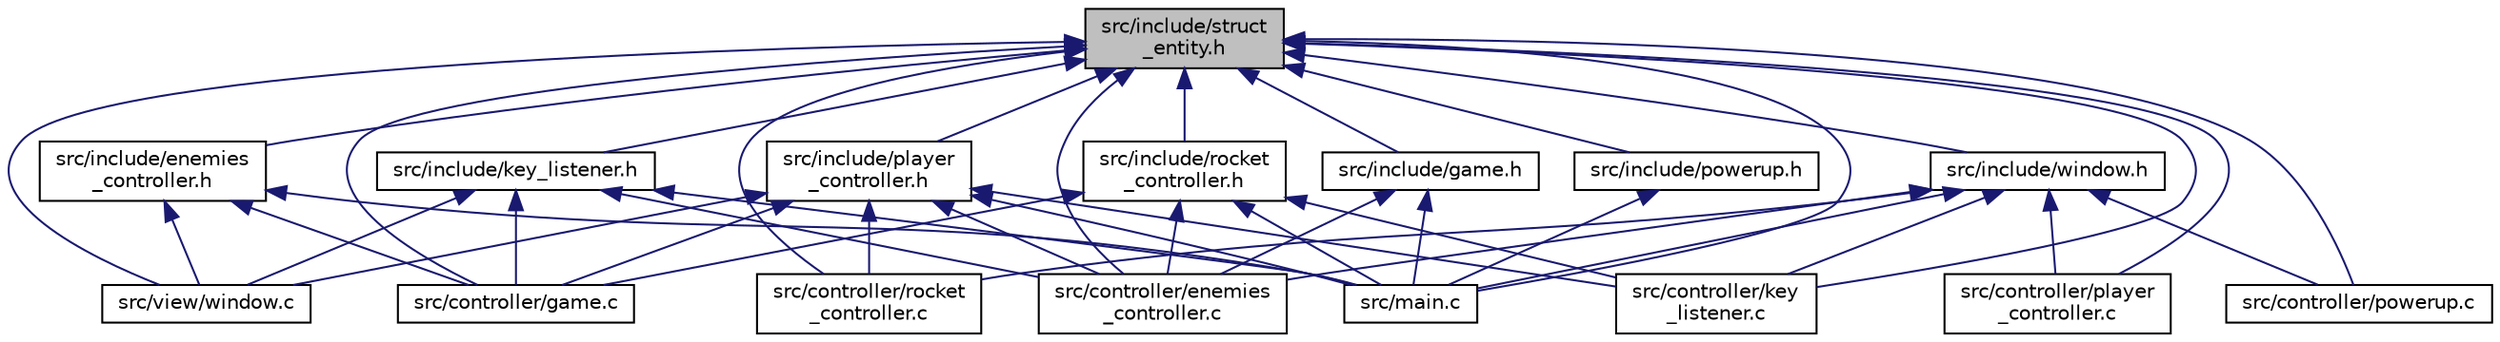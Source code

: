 digraph "src/include/struct_entity.h"
{
 // LATEX_PDF_SIZE
  edge [fontname="Helvetica",fontsize="10",labelfontname="Helvetica",labelfontsize="10"];
  node [fontname="Helvetica",fontsize="10",shape=record];
  Node1 [label="src/include/struct\l_entity.h",height=0.2,width=0.4,color="black", fillcolor="grey75", style="filled", fontcolor="black",tooltip="contains all the structure of the game"];
  Node1 -> Node2 [dir="back",color="midnightblue",fontsize="10",style="solid"];
  Node2 [label="src/controller/enemies\l_controller.c",height=0.2,width=0.4,color="black", fillcolor="white", style="filled",URL="$enemies__controller_8c.html",tooltip="It's the controller of the enemies."];
  Node1 -> Node3 [dir="back",color="midnightblue",fontsize="10",style="solid"];
  Node3 [label="src/include/key_listener.h",height=0.2,width=0.4,color="black", fillcolor="white", style="filled",URL="$key__listener_8h.html",tooltip=" "];
  Node3 -> Node2 [dir="back",color="midnightblue",fontsize="10",style="solid"];
  Node3 -> Node4 [dir="back",color="midnightblue",fontsize="10",style="solid"];
  Node4 [label="src/controller/game.c",height=0.2,width=0.4,color="black", fillcolor="white", style="filled",URL="$game_8c.html",tooltip="It's the controller of the structure game and the utils functions."];
  Node3 -> Node5 [dir="back",color="midnightblue",fontsize="10",style="solid"];
  Node5 [label="src/main.c",height=0.2,width=0.4,color="black", fillcolor="white", style="filled",URL="$main_8c.html",tooltip="Main file of the project."];
  Node3 -> Node6 [dir="back",color="midnightblue",fontsize="10",style="solid"];
  Node6 [label="src/view/window.c",height=0.2,width=0.4,color="black", fillcolor="white", style="filled",URL="$window_8c.html",tooltip="It's the view of the game."];
  Node1 -> Node7 [dir="back",color="midnightblue",fontsize="10",style="solid"];
  Node7 [label="src/include/player\l_controller.h",height=0.2,width=0.4,color="black", fillcolor="white", style="filled",URL="$player__controller_8h.html",tooltip=" "];
  Node7 -> Node2 [dir="back",color="midnightblue",fontsize="10",style="solid"];
  Node7 -> Node4 [dir="back",color="midnightblue",fontsize="10",style="solid"];
  Node7 -> Node8 [dir="back",color="midnightblue",fontsize="10",style="solid"];
  Node8 [label="src/controller/key\l_listener.c",height=0.2,width=0.4,color="black", fillcolor="white", style="filled",URL="$key__listener_8c.html",tooltip="It's the keyboard listener of the game."];
  Node7 -> Node9 [dir="back",color="midnightblue",fontsize="10",style="solid"];
  Node9 [label="src/controller/rocket\l_controller.c",height=0.2,width=0.4,color="black", fillcolor="white", style="filled",URL="$rocket__controller_8c.html",tooltip="It's the controller of the rocket."];
  Node7 -> Node5 [dir="back",color="midnightblue",fontsize="10",style="solid"];
  Node7 -> Node6 [dir="back",color="midnightblue",fontsize="10",style="solid"];
  Node1 -> Node10 [dir="back",color="midnightblue",fontsize="10",style="solid"];
  Node10 [label="src/include/window.h",height=0.2,width=0.4,color="black", fillcolor="white", style="filled",URL="$window_8h.html",tooltip=" "];
  Node10 -> Node2 [dir="back",color="midnightblue",fontsize="10",style="solid"];
  Node10 -> Node8 [dir="back",color="midnightblue",fontsize="10",style="solid"];
  Node10 -> Node11 [dir="back",color="midnightblue",fontsize="10",style="solid"];
  Node11 [label="src/controller/player\l_controller.c",height=0.2,width=0.4,color="black", fillcolor="white", style="filled",URL="$player__controller_8c.html",tooltip="It's the controller of the player."];
  Node10 -> Node12 [dir="back",color="midnightblue",fontsize="10",style="solid"];
  Node12 [label="src/controller/powerup.c",height=0.2,width=0.4,color="black", fillcolor="white", style="filled",URL="$powerup_8c.html",tooltip="It's the controller of the powerup."];
  Node10 -> Node9 [dir="back",color="midnightblue",fontsize="10",style="solid"];
  Node10 -> Node5 [dir="back",color="midnightblue",fontsize="10",style="solid"];
  Node1 -> Node13 [dir="back",color="midnightblue",fontsize="10",style="solid"];
  Node13 [label="src/include/game.h",height=0.2,width=0.4,color="black", fillcolor="white", style="filled",URL="$game_8h.html",tooltip=" "];
  Node13 -> Node2 [dir="back",color="midnightblue",fontsize="10",style="solid"];
  Node13 -> Node5 [dir="back",color="midnightblue",fontsize="10",style="solid"];
  Node1 -> Node14 [dir="back",color="midnightblue",fontsize="10",style="solid"];
  Node14 [label="src/include/rocket\l_controller.h",height=0.2,width=0.4,color="black", fillcolor="white", style="filled",URL="$rocket__controller_8h.html",tooltip=" "];
  Node14 -> Node2 [dir="back",color="midnightblue",fontsize="10",style="solid"];
  Node14 -> Node4 [dir="back",color="midnightblue",fontsize="10",style="solid"];
  Node14 -> Node8 [dir="back",color="midnightblue",fontsize="10",style="solid"];
  Node14 -> Node5 [dir="back",color="midnightblue",fontsize="10",style="solid"];
  Node1 -> Node4 [dir="back",color="midnightblue",fontsize="10",style="solid"];
  Node1 -> Node15 [dir="back",color="midnightblue",fontsize="10",style="solid"];
  Node15 [label="src/include/enemies\l_controller.h",height=0.2,width=0.4,color="black", fillcolor="white", style="filled",URL="$enemies__controller_8h.html",tooltip=" "];
  Node15 -> Node4 [dir="back",color="midnightblue",fontsize="10",style="solid"];
  Node15 -> Node5 [dir="back",color="midnightblue",fontsize="10",style="solid"];
  Node15 -> Node6 [dir="back",color="midnightblue",fontsize="10",style="solid"];
  Node1 -> Node8 [dir="back",color="midnightblue",fontsize="10",style="solid"];
  Node1 -> Node11 [dir="back",color="midnightblue",fontsize="10",style="solid"];
  Node1 -> Node12 [dir="back",color="midnightblue",fontsize="10",style="solid"];
  Node1 -> Node9 [dir="back",color="midnightblue",fontsize="10",style="solid"];
  Node1 -> Node16 [dir="back",color="midnightblue",fontsize="10",style="solid"];
  Node16 [label="src/include/powerup.h",height=0.2,width=0.4,color="black", fillcolor="white", style="filled",URL="$powerup_8h.html",tooltip=" "];
  Node16 -> Node5 [dir="back",color="midnightblue",fontsize="10",style="solid"];
  Node1 -> Node5 [dir="back",color="midnightblue",fontsize="10",style="solid"];
  Node1 -> Node6 [dir="back",color="midnightblue",fontsize="10",style="solid"];
}
